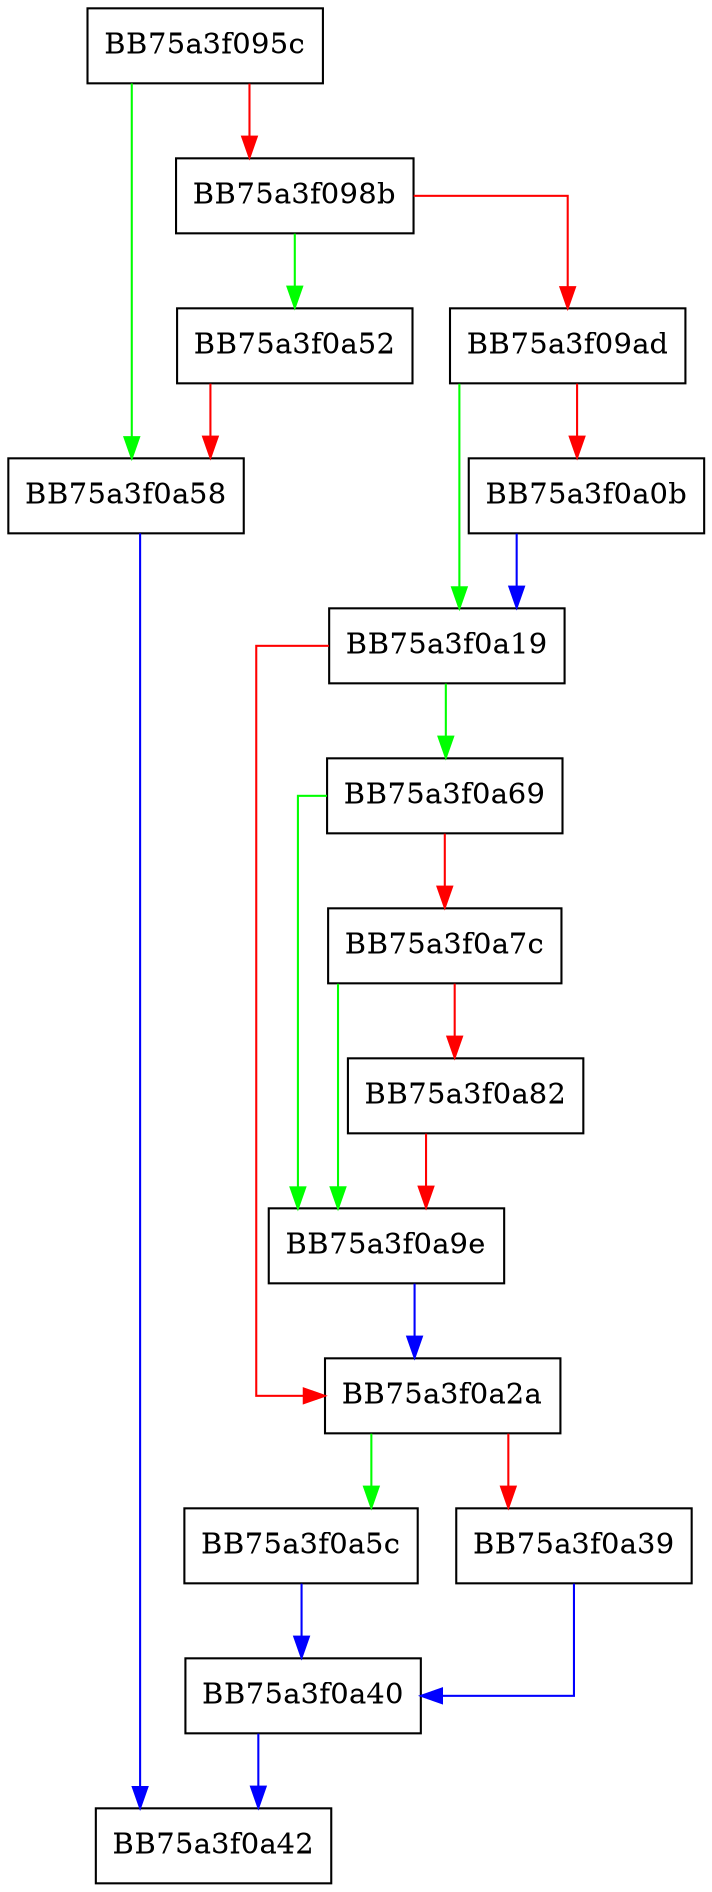 digraph pefile_call_attrmatch_handlers {
  node [shape="box"];
  graph [splines=ortho];
  BB75a3f095c -> BB75a3f0a58 [color="green"];
  BB75a3f095c -> BB75a3f098b [color="red"];
  BB75a3f098b -> BB75a3f0a52 [color="green"];
  BB75a3f098b -> BB75a3f09ad [color="red"];
  BB75a3f09ad -> BB75a3f0a19 [color="green"];
  BB75a3f09ad -> BB75a3f0a0b [color="red"];
  BB75a3f0a0b -> BB75a3f0a19 [color="blue"];
  BB75a3f0a19 -> BB75a3f0a69 [color="green"];
  BB75a3f0a19 -> BB75a3f0a2a [color="red"];
  BB75a3f0a2a -> BB75a3f0a5c [color="green"];
  BB75a3f0a2a -> BB75a3f0a39 [color="red"];
  BB75a3f0a39 -> BB75a3f0a40 [color="blue"];
  BB75a3f0a40 -> BB75a3f0a42 [color="blue"];
  BB75a3f0a52 -> BB75a3f0a58 [color="red"];
  BB75a3f0a58 -> BB75a3f0a42 [color="blue"];
  BB75a3f0a5c -> BB75a3f0a40 [color="blue"];
  BB75a3f0a69 -> BB75a3f0a9e [color="green"];
  BB75a3f0a69 -> BB75a3f0a7c [color="red"];
  BB75a3f0a7c -> BB75a3f0a9e [color="green"];
  BB75a3f0a7c -> BB75a3f0a82 [color="red"];
  BB75a3f0a82 -> BB75a3f0a9e [color="red"];
  BB75a3f0a9e -> BB75a3f0a2a [color="blue"];
}
